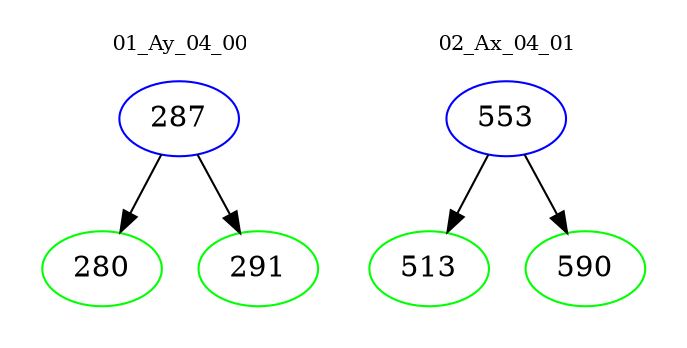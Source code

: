 digraph{
subgraph cluster_0 {
color = white
label = "01_Ay_04_00";
fontsize=10;
T0_287 [label="287", color="blue"]
T0_287 -> T0_280 [color="black"]
T0_280 [label="280", color="green"]
T0_287 -> T0_291 [color="black"]
T0_291 [label="291", color="green"]
}
subgraph cluster_1 {
color = white
label = "02_Ax_04_01";
fontsize=10;
T1_553 [label="553", color="blue"]
T1_553 -> T1_513 [color="black"]
T1_513 [label="513", color="green"]
T1_553 -> T1_590 [color="black"]
T1_590 [label="590", color="green"]
}
}
